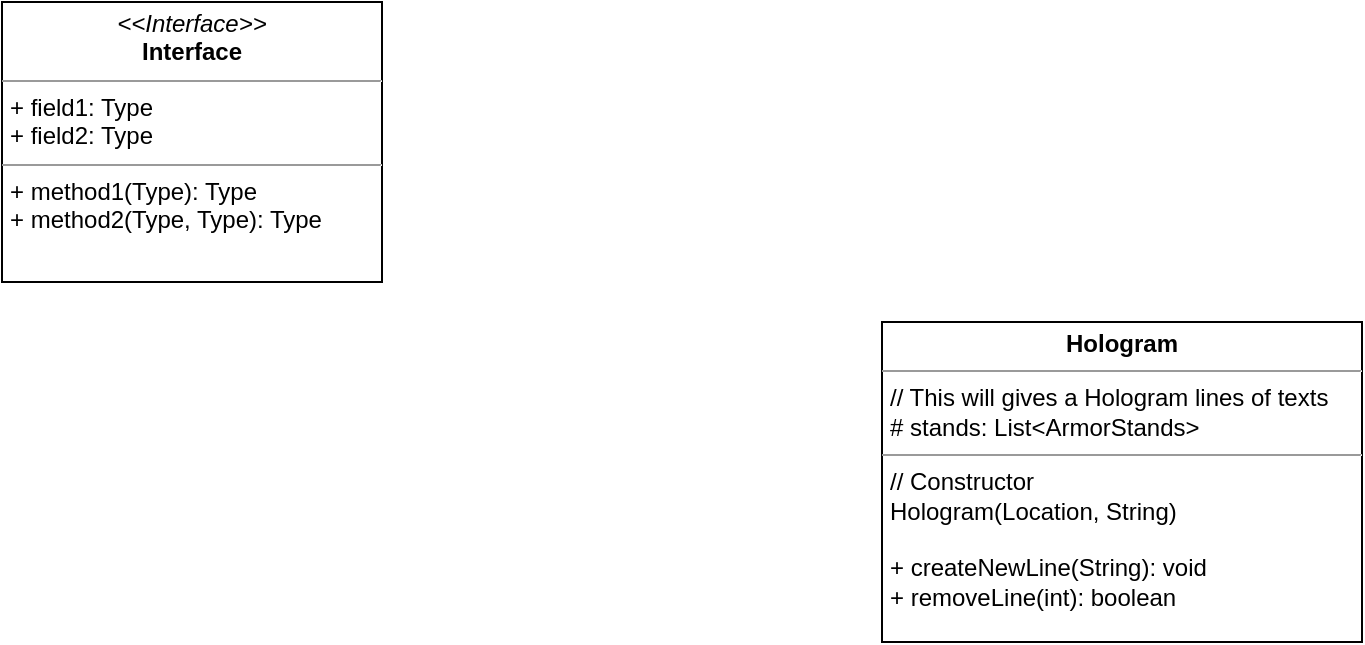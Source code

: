<mxfile version="12.9.3" type="device"><diagram id="wEbWCK38gUuAWDLEXtGh" name="Page-1"><mxGraphModel dx="1024" dy="592" grid="1" gridSize="10" guides="1" tooltips="1" connect="1" arrows="1" fold="1" page="1" pageScale="1" pageWidth="1100" pageHeight="850" math="0" shadow="0"><root><mxCell id="0"/><mxCell id="1" parent="0"/><mxCell id="4za0_aAu4aYIrfNzA8LR-1" value="&lt;p style=&quot;margin:0px;margin-top:4px;text-align:center;&quot;&gt;&lt;i&gt;&amp;lt;&amp;lt;Interface&amp;gt;&amp;gt;&lt;/i&gt;&lt;br/&gt;&lt;b&gt;Interface&lt;/b&gt;&lt;/p&gt;&lt;hr size=&quot;1&quot;/&gt;&lt;p style=&quot;margin:0px;margin-left:4px;&quot;&gt;+ field1: Type&lt;br/&gt;+ field2: Type&lt;/p&gt;&lt;hr size=&quot;1&quot;/&gt;&lt;p style=&quot;margin:0px;margin-left:4px;&quot;&gt;+ method1(Type): Type&lt;br/&gt;+ method2(Type, Type): Type&lt;/p&gt;" style="verticalAlign=top;align=left;overflow=fill;fontSize=12;fontFamily=Helvetica;html=1;" parent="1" vertex="1"><mxGeometry x="240" y="240" width="190" height="140" as="geometry"/></mxCell><mxCell id="ZYY0KS0POsF4KvNtimYQ-1" value="&lt;p style=&quot;margin: 0px ; margin-top: 4px ; text-align: center&quot;&gt;&lt;b&gt;Hologram&lt;/b&gt;&lt;/p&gt;&lt;hr size=&quot;1&quot;&gt;&lt;p style=&quot;margin: 0px ; margin-left: 4px&quot;&gt;// This will gives a Hologram lines of texts&lt;/p&gt;&lt;p style=&quot;margin: 0px ; margin-left: 4px&quot;&gt;# stands: List&amp;lt;ArmorStands&amp;gt;&lt;/p&gt;&lt;hr size=&quot;1&quot;&gt;&lt;p style=&quot;margin: 0px ; margin-left: 4px&quot;&gt;// Constructor&lt;/p&gt;&lt;p style=&quot;margin: 0px ; margin-left: 4px&quot;&gt;Hologram(Location, String)&lt;/p&gt;&lt;p style=&quot;margin: 0px ; margin-left: 4px&quot;&gt;&lt;br&gt;&lt;/p&gt;&lt;p style=&quot;margin: 0px ; margin-left: 4px&quot;&gt;+ createNewLine(String): void&lt;/p&gt;&lt;p style=&quot;margin: 0px ; margin-left: 4px&quot;&gt;+ removeLine(int): boolean&lt;/p&gt;" style="verticalAlign=top;align=left;overflow=fill;fontSize=12;fontFamily=Helvetica;html=1;" vertex="1" parent="1"><mxGeometry x="680" y="400" width="240" height="160" as="geometry"/></mxCell></root></mxGraphModel></diagram></mxfile>